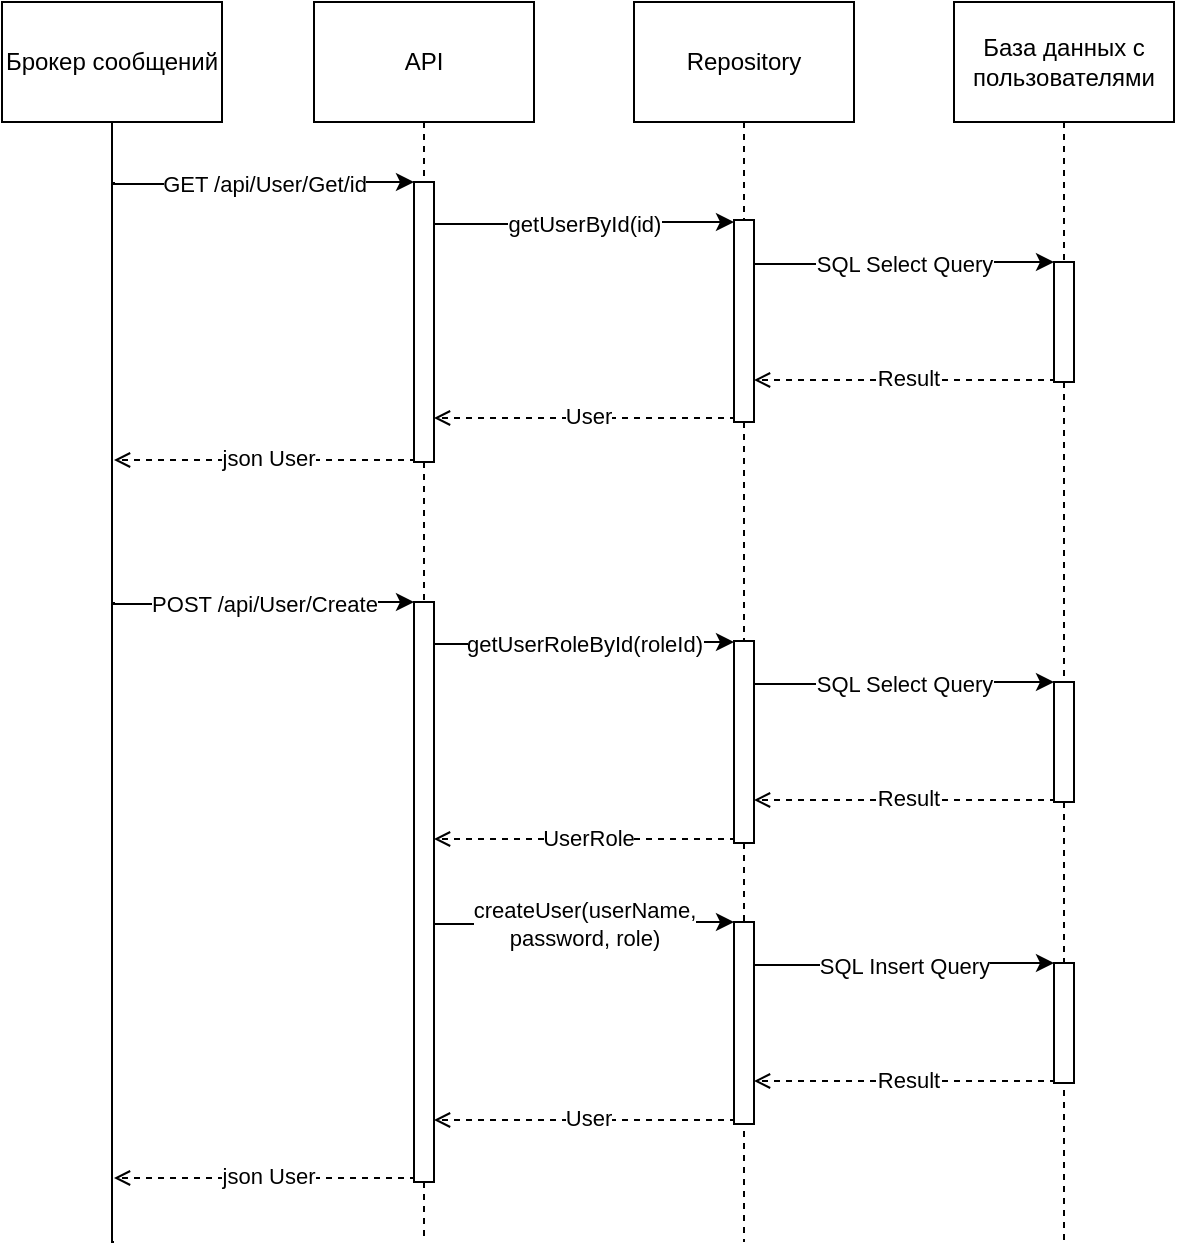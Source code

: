 <mxfile version="22.1.8" type="device">
  <diagram name="Страница — 1" id="fLDVb-6-kIR-Tvzgchjj">
    <mxGraphModel dx="1434" dy="746" grid="1" gridSize="10" guides="1" tooltips="1" connect="1" arrows="1" fold="1" page="1" pageScale="1" pageWidth="3300" pageHeight="4681" math="0" shadow="0">
      <root>
        <mxCell id="0" />
        <mxCell id="1" parent="0" />
        <mxCell id="EOoUQk5iQUDJc-Z2JOqk-5" style="edgeStyle=orthogonalEdgeStyle;rounded=0;orthogonalLoop=1;jettySize=auto;html=1;exitX=0.5;exitY=1;exitDx=0;exitDy=0;endArrow=none;endFill=0;" edge="1" parent="1" source="EOoUQk5iQUDJc-Z2JOqk-1">
          <mxGeometry relative="1" as="geometry">
            <mxPoint x="280" y="740" as="targetPoint" />
            <Array as="points">
              <mxPoint x="279" y="740" />
            </Array>
          </mxGeometry>
        </mxCell>
        <mxCell id="EOoUQk5iQUDJc-Z2JOqk-1" value="Брокер сообщений" style="rounded=0;whiteSpace=wrap;html=1;" vertex="1" parent="1">
          <mxGeometry x="224" y="120" width="110" height="60" as="geometry" />
        </mxCell>
        <mxCell id="EOoUQk5iQUDJc-Z2JOqk-6" style="edgeStyle=orthogonalEdgeStyle;rounded=0;orthogonalLoop=1;jettySize=auto;html=1;dashed=1;endArrow=none;endFill=0;" edge="1" parent="1" source="EOoUQk5iQUDJc-Z2JOqk-35">
          <mxGeometry relative="1" as="geometry">
            <mxPoint x="435" y="740" as="targetPoint" />
            <Array as="points">
              <mxPoint x="435" y="465" />
              <mxPoint x="436" y="465" />
            </Array>
          </mxGeometry>
        </mxCell>
        <mxCell id="EOoUQk5iQUDJc-Z2JOqk-2" value="API" style="rounded=0;whiteSpace=wrap;html=1;" vertex="1" parent="1">
          <mxGeometry x="380" y="120" width="110" height="60" as="geometry" />
        </mxCell>
        <mxCell id="EOoUQk5iQUDJc-Z2JOqk-3" value="Repository" style="rounded=0;whiteSpace=wrap;html=1;" vertex="1" parent="1">
          <mxGeometry x="540" y="120" width="110" height="60" as="geometry" />
        </mxCell>
        <mxCell id="EOoUQk5iQUDJc-Z2JOqk-4" value="База данных с пользователями" style="rounded=0;whiteSpace=wrap;html=1;" vertex="1" parent="1">
          <mxGeometry x="700" y="120" width="110" height="60" as="geometry" />
        </mxCell>
        <mxCell id="EOoUQk5iQUDJc-Z2JOqk-8" value="" style="edgeStyle=orthogonalEdgeStyle;rounded=0;orthogonalLoop=1;jettySize=auto;html=1;exitX=0.5;exitY=1;exitDx=0;exitDy=0;dashed=1;endArrow=none;endFill=0;" edge="1" parent="1" source="EOoUQk5iQUDJc-Z2JOqk-2" target="EOoUQk5iQUDJc-Z2JOqk-7">
          <mxGeometry relative="1" as="geometry">
            <mxPoint x="435" y="640" as="targetPoint" />
            <mxPoint x="435" y="180" as="sourcePoint" />
            <Array as="points">
              <mxPoint x="435" y="220" />
              <mxPoint x="435" y="220" />
            </Array>
          </mxGeometry>
        </mxCell>
        <mxCell id="EOoUQk5iQUDJc-Z2JOqk-7" value="" style="html=1;points=[[0,0,0,0,5],[0,1,0,0,-5],[1,0,0,0,5],[1,1,0,0,-5]];perimeter=orthogonalPerimeter;outlineConnect=0;targetShapes=umlLifeline;portConstraint=eastwest;newEdgeStyle={&quot;curved&quot;:0,&quot;rounded&quot;:0};" vertex="1" parent="1">
          <mxGeometry x="430" y="210" width="10" height="140" as="geometry" />
        </mxCell>
        <mxCell id="EOoUQk5iQUDJc-Z2JOqk-10" value="" style="endArrow=classic;html=1;rounded=0;edgeStyle=orthogonalEdgeStyle;" edge="1" parent="1" target="EOoUQk5iQUDJc-Z2JOqk-7">
          <mxGeometry relative="1" as="geometry">
            <mxPoint x="280" y="210" as="sourcePoint" />
            <mxPoint x="420" y="211" as="targetPoint" />
            <Array as="points">
              <mxPoint x="280" y="211" />
              <mxPoint x="356" y="211" />
              <mxPoint x="356" y="210" />
            </Array>
          </mxGeometry>
        </mxCell>
        <mxCell id="EOoUQk5iQUDJc-Z2JOqk-11" value="GET /api/User/Get/id" style="edgeLabel;resizable=0;html=1;align=center;verticalAlign=middle;" connectable="0" vertex="1" parent="EOoUQk5iQUDJc-Z2JOqk-10">
          <mxGeometry relative="1" as="geometry" />
        </mxCell>
        <mxCell id="EOoUQk5iQUDJc-Z2JOqk-14" value="" style="endArrow=classic;html=1;rounded=0;edgeStyle=orthogonalEdgeStyle;" edge="1" parent="1">
          <mxGeometry relative="1" as="geometry">
            <mxPoint x="440" y="230" as="sourcePoint" />
            <mxPoint x="590" y="230" as="targetPoint" />
            <Array as="points">
              <mxPoint x="440" y="231" />
              <mxPoint x="516" y="231" />
              <mxPoint x="516" y="230" />
            </Array>
          </mxGeometry>
        </mxCell>
        <mxCell id="EOoUQk5iQUDJc-Z2JOqk-15" value="getUserById(id)" style="edgeLabel;resizable=0;html=1;align=center;verticalAlign=middle;" connectable="0" vertex="1" parent="EOoUQk5iQUDJc-Z2JOqk-14">
          <mxGeometry relative="1" as="geometry" />
        </mxCell>
        <mxCell id="EOoUQk5iQUDJc-Z2JOqk-16" style="edgeStyle=orthogonalEdgeStyle;rounded=0;orthogonalLoop=1;jettySize=auto;html=1;dashed=1;endArrow=none;endFill=0;exitX=0.5;exitY=1;exitDx=0;exitDy=0;" edge="1" parent="1" source="EOoUQk5iQUDJc-Z2JOqk-44">
          <mxGeometry relative="1" as="geometry">
            <mxPoint x="595" y="740" as="targetPoint" />
            <mxPoint x="620" y="300" as="sourcePoint" />
            <Array as="points">
              <mxPoint x="595" y="640" />
            </Array>
          </mxGeometry>
        </mxCell>
        <mxCell id="EOoUQk5iQUDJc-Z2JOqk-18" value="" style="edgeStyle=orthogonalEdgeStyle;rounded=0;orthogonalLoop=1;jettySize=auto;html=1;dashed=1;endArrow=none;endFill=0;exitX=0.5;exitY=1;exitDx=0;exitDy=0;" edge="1" parent="1" source="EOoUQk5iQUDJc-Z2JOqk-3" target="EOoUQk5iQUDJc-Z2JOqk-17">
          <mxGeometry relative="1" as="geometry">
            <mxPoint x="595" y="640" as="targetPoint" />
            <mxPoint x="595" y="180" as="sourcePoint" />
            <Array as="points">
              <mxPoint x="595" y="250" />
              <mxPoint x="595" y="250" />
            </Array>
          </mxGeometry>
        </mxCell>
        <mxCell id="EOoUQk5iQUDJc-Z2JOqk-17" value="" style="html=1;points=[[0,0,0,0,5],[0,1,0,0,-5],[1,0,0,0,5],[1,1,0,0,-5]];perimeter=orthogonalPerimeter;outlineConnect=0;targetShapes=umlLifeline;portConstraint=eastwest;newEdgeStyle={&quot;curved&quot;:0,&quot;rounded&quot;:0};" vertex="1" parent="1">
          <mxGeometry x="590" y="229" width="10" height="101" as="geometry" />
        </mxCell>
        <mxCell id="EOoUQk5iQUDJc-Z2JOqk-19" value="" style="edgeStyle=orthogonalEdgeStyle;rounded=0;orthogonalLoop=1;jettySize=auto;html=1;dashed=1;endArrow=none;endFill=0;exitX=0.5;exitY=1;exitDx=0;exitDy=0;" edge="1" parent="1" source="EOoUQk5iQUDJc-Z2JOqk-23">
          <mxGeometry relative="1" as="geometry">
            <mxPoint x="755" y="740" as="targetPoint" />
            <mxPoint x="585" y="190" as="sourcePoint" />
            <Array as="points">
              <mxPoint x="755" y="640" />
            </Array>
          </mxGeometry>
        </mxCell>
        <mxCell id="EOoUQk5iQUDJc-Z2JOqk-21" value="" style="endArrow=classic;html=1;rounded=0;edgeStyle=orthogonalEdgeStyle;" edge="1" parent="1">
          <mxGeometry relative="1" as="geometry">
            <mxPoint x="600" y="250" as="sourcePoint" />
            <mxPoint x="750" y="250" as="targetPoint" />
            <Array as="points">
              <mxPoint x="600" y="251" />
              <mxPoint x="676" y="251" />
              <mxPoint x="676" y="250" />
            </Array>
          </mxGeometry>
        </mxCell>
        <mxCell id="EOoUQk5iQUDJc-Z2JOqk-22" value="SQL Select Query" style="edgeLabel;resizable=0;html=1;align=center;verticalAlign=middle;" connectable="0" vertex="1" parent="EOoUQk5iQUDJc-Z2JOqk-21">
          <mxGeometry relative="1" as="geometry" />
        </mxCell>
        <mxCell id="EOoUQk5iQUDJc-Z2JOqk-24" value="" style="edgeStyle=orthogonalEdgeStyle;rounded=0;orthogonalLoop=1;jettySize=auto;html=1;dashed=1;endArrow=none;endFill=0;exitX=0.5;exitY=1;exitDx=0;exitDy=0;" edge="1" parent="1" source="EOoUQk5iQUDJc-Z2JOqk-4" target="EOoUQk5iQUDJc-Z2JOqk-23">
          <mxGeometry relative="1" as="geometry">
            <mxPoint x="755" y="640" as="targetPoint" />
            <mxPoint x="755" y="180" as="sourcePoint" />
            <Array as="points">
              <mxPoint x="755" y="260" />
              <mxPoint x="755" y="260" />
            </Array>
          </mxGeometry>
        </mxCell>
        <mxCell id="EOoUQk5iQUDJc-Z2JOqk-23" value="" style="html=1;points=[[0,0,0,0,5],[0,1,0,0,-5],[1,0,0,0,5],[1,1,0,0,-5]];perimeter=orthogonalPerimeter;outlineConnect=0;targetShapes=umlLifeline;portConstraint=eastwest;newEdgeStyle={&quot;curved&quot;:0,&quot;rounded&quot;:0};" vertex="1" parent="1">
          <mxGeometry x="750" y="250" width="10" height="60" as="geometry" />
        </mxCell>
        <mxCell id="EOoUQk5iQUDJc-Z2JOqk-25" value="" style="endArrow=open;html=1;rounded=0;edgeStyle=orthogonalEdgeStyle;dashed=1;endFill=0;" edge="1" parent="1">
          <mxGeometry relative="1" as="geometry">
            <mxPoint x="750" y="308" as="sourcePoint" />
            <mxPoint x="600" y="309" as="targetPoint" />
            <Array as="points">
              <mxPoint x="750" y="309" />
            </Array>
          </mxGeometry>
        </mxCell>
        <mxCell id="EOoUQk5iQUDJc-Z2JOqk-28" value="Result" style="edgeLabel;html=1;align=center;verticalAlign=middle;resizable=0;points=[];" vertex="1" connectable="0" parent="EOoUQk5iQUDJc-Z2JOqk-25">
          <mxGeometry x="-0.073" y="2" relative="1" as="geometry">
            <mxPoint x="-4" y="-3" as="offset" />
          </mxGeometry>
        </mxCell>
        <mxCell id="EOoUQk5iQUDJc-Z2JOqk-29" value="" style="endArrow=open;html=1;rounded=0;edgeStyle=orthogonalEdgeStyle;dashed=1;endFill=0;" edge="1" parent="1">
          <mxGeometry relative="1" as="geometry">
            <mxPoint x="590" y="327" as="sourcePoint" />
            <mxPoint x="440" y="328" as="targetPoint" />
            <Array as="points">
              <mxPoint x="590" y="328" />
            </Array>
          </mxGeometry>
        </mxCell>
        <mxCell id="EOoUQk5iQUDJc-Z2JOqk-30" value="User" style="edgeLabel;html=1;align=center;verticalAlign=middle;resizable=0;points=[];" vertex="1" connectable="0" parent="EOoUQk5iQUDJc-Z2JOqk-29">
          <mxGeometry x="-0.073" y="2" relative="1" as="geometry">
            <mxPoint x="-4" y="-3" as="offset" />
          </mxGeometry>
        </mxCell>
        <mxCell id="EOoUQk5iQUDJc-Z2JOqk-31" value="" style="endArrow=open;html=1;rounded=0;edgeStyle=orthogonalEdgeStyle;dashed=1;endFill=0;" edge="1" parent="1">
          <mxGeometry relative="1" as="geometry">
            <mxPoint x="430" y="348" as="sourcePoint" />
            <mxPoint x="280" y="349" as="targetPoint" />
            <Array as="points">
              <mxPoint x="430" y="349" />
            </Array>
          </mxGeometry>
        </mxCell>
        <mxCell id="EOoUQk5iQUDJc-Z2JOqk-32" value="json User" style="edgeLabel;html=1;align=center;verticalAlign=middle;resizable=0;points=[];" vertex="1" connectable="0" parent="EOoUQk5iQUDJc-Z2JOqk-31">
          <mxGeometry x="-0.073" y="2" relative="1" as="geometry">
            <mxPoint x="-4" y="-3" as="offset" />
          </mxGeometry>
        </mxCell>
        <mxCell id="EOoUQk5iQUDJc-Z2JOqk-33" value="" style="endArrow=classic;html=1;rounded=0;edgeStyle=orthogonalEdgeStyle;" edge="1" parent="1">
          <mxGeometry relative="1" as="geometry">
            <mxPoint x="280" y="420" as="sourcePoint" />
            <mxPoint x="430" y="420" as="targetPoint" />
            <Array as="points">
              <mxPoint x="280" y="421" />
              <mxPoint x="356" y="421" />
              <mxPoint x="356" y="420" />
            </Array>
          </mxGeometry>
        </mxCell>
        <mxCell id="EOoUQk5iQUDJc-Z2JOqk-34" value="POST /api/User/Create" style="edgeLabel;resizable=0;html=1;align=center;verticalAlign=middle;" connectable="0" vertex="1" parent="EOoUQk5iQUDJc-Z2JOqk-33">
          <mxGeometry relative="1" as="geometry" />
        </mxCell>
        <mxCell id="EOoUQk5iQUDJc-Z2JOqk-36" value="" style="edgeStyle=orthogonalEdgeStyle;rounded=0;orthogonalLoop=1;jettySize=auto;html=1;dashed=1;endArrow=none;endFill=0;" edge="1" parent="1" source="EOoUQk5iQUDJc-Z2JOqk-7" target="EOoUQk5iQUDJc-Z2JOqk-35">
          <mxGeometry relative="1" as="geometry">
            <mxPoint x="435" y="640" as="targetPoint" />
            <mxPoint x="435" y="350" as="sourcePoint" />
            <Array as="points">
              <mxPoint x="435" y="330" />
              <mxPoint x="435" y="330" />
            </Array>
          </mxGeometry>
        </mxCell>
        <mxCell id="EOoUQk5iQUDJc-Z2JOqk-35" value="" style="html=1;points=[[0,0,0,0,5],[0,1,0,0,-5],[1,0,0,0,5],[1,1,0,0,-5]];perimeter=orthogonalPerimeter;outlineConnect=0;targetShapes=umlLifeline;portConstraint=eastwest;newEdgeStyle={&quot;curved&quot;:0,&quot;rounded&quot;:0};" vertex="1" parent="1">
          <mxGeometry x="430" y="420" width="10" height="290" as="geometry" />
        </mxCell>
        <mxCell id="EOoUQk5iQUDJc-Z2JOqk-37" value="" style="endArrow=classic;html=1;rounded=0;edgeStyle=orthogonalEdgeStyle;" edge="1" parent="1">
          <mxGeometry relative="1" as="geometry">
            <mxPoint x="440" y="580" as="sourcePoint" />
            <mxPoint x="590" y="580" as="targetPoint" />
            <Array as="points">
              <mxPoint x="440" y="581" />
              <mxPoint x="516" y="581" />
              <mxPoint x="516" y="580" />
            </Array>
          </mxGeometry>
        </mxCell>
        <mxCell id="EOoUQk5iQUDJc-Z2JOqk-38" value="&lt;div&gt;createUser(userName,&lt;/div&gt;&lt;div&gt;password, role)&lt;/div&gt;" style="edgeLabel;resizable=0;html=1;align=center;verticalAlign=middle;" connectable="0" vertex="1" parent="EOoUQk5iQUDJc-Z2JOqk-37">
          <mxGeometry relative="1" as="geometry" />
        </mxCell>
        <mxCell id="EOoUQk5iQUDJc-Z2JOqk-42" value="" style="endArrow=classic;html=1;rounded=0;edgeStyle=orthogonalEdgeStyle;" edge="1" parent="1">
          <mxGeometry relative="1" as="geometry">
            <mxPoint x="440" y="440" as="sourcePoint" />
            <mxPoint x="590" y="440" as="targetPoint" />
            <Array as="points">
              <mxPoint x="440" y="441" />
              <mxPoint x="516" y="441" />
              <mxPoint x="516" y="440" />
            </Array>
          </mxGeometry>
        </mxCell>
        <mxCell id="EOoUQk5iQUDJc-Z2JOqk-43" value="getUserRoleById(roleId)" style="edgeLabel;resizable=0;html=1;align=center;verticalAlign=middle;" connectable="0" vertex="1" parent="EOoUQk5iQUDJc-Z2JOqk-42">
          <mxGeometry relative="1" as="geometry" />
        </mxCell>
        <mxCell id="EOoUQk5iQUDJc-Z2JOqk-45" value="" style="edgeStyle=orthogonalEdgeStyle;rounded=0;orthogonalLoop=1;jettySize=auto;html=1;dashed=1;endArrow=none;endFill=0;exitX=0.5;exitY=1;exitDx=0;exitDy=0;" edge="1" parent="1" source="EOoUQk5iQUDJc-Z2JOqk-17" target="EOoUQk5iQUDJc-Z2JOqk-44">
          <mxGeometry relative="1" as="geometry">
            <mxPoint x="595" y="640" as="targetPoint" />
            <mxPoint x="595" y="330" as="sourcePoint" />
            <Array as="points">
              <mxPoint x="595" y="440" />
              <mxPoint x="595" y="440" />
            </Array>
          </mxGeometry>
        </mxCell>
        <mxCell id="EOoUQk5iQUDJc-Z2JOqk-44" value="" style="html=1;points=[[0,0,0,0,5],[0,1,0,0,-5],[1,0,0,0,5],[1,1,0,0,-5]];perimeter=orthogonalPerimeter;outlineConnect=0;targetShapes=umlLifeline;portConstraint=eastwest;newEdgeStyle={&quot;curved&quot;:0,&quot;rounded&quot;:0};" vertex="1" parent="1">
          <mxGeometry x="590" y="439.5" width="10" height="101" as="geometry" />
        </mxCell>
        <mxCell id="EOoUQk5iQUDJc-Z2JOqk-46" value="" style="endArrow=classic;html=1;rounded=0;edgeStyle=orthogonalEdgeStyle;" edge="1" parent="1">
          <mxGeometry relative="1" as="geometry">
            <mxPoint x="600" y="460" as="sourcePoint" />
            <mxPoint x="750" y="460" as="targetPoint" />
            <Array as="points">
              <mxPoint x="600" y="461" />
              <mxPoint x="676" y="461" />
              <mxPoint x="676" y="460" />
            </Array>
          </mxGeometry>
        </mxCell>
        <mxCell id="EOoUQk5iQUDJc-Z2JOqk-47" value="SQL Select Query" style="edgeLabel;resizable=0;html=1;align=center;verticalAlign=middle;" connectable="0" vertex="1" parent="EOoUQk5iQUDJc-Z2JOqk-46">
          <mxGeometry relative="1" as="geometry" />
        </mxCell>
        <mxCell id="EOoUQk5iQUDJc-Z2JOqk-48" value="" style="html=1;points=[[0,0,0,0,5],[0,1,0,0,-5],[1,0,0,0,5],[1,1,0,0,-5]];perimeter=orthogonalPerimeter;outlineConnect=0;targetShapes=umlLifeline;portConstraint=eastwest;newEdgeStyle={&quot;curved&quot;:0,&quot;rounded&quot;:0};" vertex="1" parent="1">
          <mxGeometry x="750" y="460" width="10" height="60" as="geometry" />
        </mxCell>
        <mxCell id="EOoUQk5iQUDJc-Z2JOqk-49" value="" style="endArrow=open;html=1;rounded=0;edgeStyle=orthogonalEdgeStyle;dashed=1;endFill=0;" edge="1" parent="1">
          <mxGeometry relative="1" as="geometry">
            <mxPoint x="750" y="518" as="sourcePoint" />
            <mxPoint x="600" y="519" as="targetPoint" />
            <Array as="points">
              <mxPoint x="750" y="519" />
            </Array>
          </mxGeometry>
        </mxCell>
        <mxCell id="EOoUQk5iQUDJc-Z2JOqk-50" value="Result" style="edgeLabel;html=1;align=center;verticalAlign=middle;resizable=0;points=[];" vertex="1" connectable="0" parent="EOoUQk5iQUDJc-Z2JOqk-49">
          <mxGeometry x="-0.073" y="2" relative="1" as="geometry">
            <mxPoint x="-4" y="-3" as="offset" />
          </mxGeometry>
        </mxCell>
        <mxCell id="EOoUQk5iQUDJc-Z2JOqk-51" value="" style="endArrow=open;html=1;rounded=0;edgeStyle=orthogonalEdgeStyle;dashed=1;endFill=0;" edge="1" parent="1">
          <mxGeometry relative="1" as="geometry">
            <mxPoint x="590" y="537.5" as="sourcePoint" />
            <mxPoint x="440" y="538.5" as="targetPoint" />
            <Array as="points">
              <mxPoint x="590" y="538.5" />
            </Array>
          </mxGeometry>
        </mxCell>
        <mxCell id="EOoUQk5iQUDJc-Z2JOqk-52" value="UserRole" style="edgeLabel;html=1;align=center;verticalAlign=middle;resizable=0;points=[];" vertex="1" connectable="0" parent="EOoUQk5iQUDJc-Z2JOqk-51">
          <mxGeometry x="-0.073" y="2" relative="1" as="geometry">
            <mxPoint x="-4" y="-3" as="offset" />
          </mxGeometry>
        </mxCell>
        <mxCell id="EOoUQk5iQUDJc-Z2JOqk-53" value="" style="html=1;points=[[0,0,0,0,5],[0,1,0,0,-5],[1,0,0,0,5],[1,1,0,0,-5]];perimeter=orthogonalPerimeter;outlineConnect=0;targetShapes=umlLifeline;portConstraint=eastwest;newEdgeStyle={&quot;curved&quot;:0,&quot;rounded&quot;:0};" vertex="1" parent="1">
          <mxGeometry x="590" y="580" width="10" height="101" as="geometry" />
        </mxCell>
        <mxCell id="EOoUQk5iQUDJc-Z2JOqk-54" value="" style="endArrow=classic;html=1;rounded=0;edgeStyle=orthogonalEdgeStyle;" edge="1" parent="1">
          <mxGeometry relative="1" as="geometry">
            <mxPoint x="600" y="600.5" as="sourcePoint" />
            <mxPoint x="750" y="600.5" as="targetPoint" />
            <Array as="points">
              <mxPoint x="600" y="601.5" />
              <mxPoint x="676" y="601.5" />
              <mxPoint x="676" y="600.5" />
            </Array>
          </mxGeometry>
        </mxCell>
        <mxCell id="EOoUQk5iQUDJc-Z2JOqk-55" value="SQL Insert Query" style="edgeLabel;resizable=0;html=1;align=center;verticalAlign=middle;" connectable="0" vertex="1" parent="EOoUQk5iQUDJc-Z2JOqk-54">
          <mxGeometry relative="1" as="geometry" />
        </mxCell>
        <mxCell id="EOoUQk5iQUDJc-Z2JOqk-56" value="" style="html=1;points=[[0,0,0,0,5],[0,1,0,0,-5],[1,0,0,0,5],[1,1,0,0,-5]];perimeter=orthogonalPerimeter;outlineConnect=0;targetShapes=umlLifeline;portConstraint=eastwest;newEdgeStyle={&quot;curved&quot;:0,&quot;rounded&quot;:0};" vertex="1" parent="1">
          <mxGeometry x="750" y="600.5" width="10" height="60" as="geometry" />
        </mxCell>
        <mxCell id="EOoUQk5iQUDJc-Z2JOqk-57" value="" style="endArrow=open;html=1;rounded=0;edgeStyle=orthogonalEdgeStyle;dashed=1;endFill=0;" edge="1" parent="1">
          <mxGeometry relative="1" as="geometry">
            <mxPoint x="750" y="658.5" as="sourcePoint" />
            <mxPoint x="600" y="659.5" as="targetPoint" />
            <Array as="points">
              <mxPoint x="750" y="659.5" />
            </Array>
          </mxGeometry>
        </mxCell>
        <mxCell id="EOoUQk5iQUDJc-Z2JOqk-58" value="Result" style="edgeLabel;html=1;align=center;verticalAlign=middle;resizable=0;points=[];" vertex="1" connectable="0" parent="EOoUQk5iQUDJc-Z2JOqk-57">
          <mxGeometry x="-0.073" y="2" relative="1" as="geometry">
            <mxPoint x="-4" y="-3" as="offset" />
          </mxGeometry>
        </mxCell>
        <mxCell id="EOoUQk5iQUDJc-Z2JOqk-59" value="" style="endArrow=open;html=1;rounded=0;edgeStyle=orthogonalEdgeStyle;dashed=1;endFill=0;" edge="1" parent="1">
          <mxGeometry relative="1" as="geometry">
            <mxPoint x="590" y="678" as="sourcePoint" />
            <mxPoint x="440" y="679" as="targetPoint" />
            <Array as="points">
              <mxPoint x="590" y="679" />
            </Array>
          </mxGeometry>
        </mxCell>
        <mxCell id="EOoUQk5iQUDJc-Z2JOqk-60" value="User" style="edgeLabel;html=1;align=center;verticalAlign=middle;resizable=0;points=[];" vertex="1" connectable="0" parent="EOoUQk5iQUDJc-Z2JOqk-59">
          <mxGeometry x="-0.073" y="2" relative="1" as="geometry">
            <mxPoint x="-4" y="-3" as="offset" />
          </mxGeometry>
        </mxCell>
        <mxCell id="EOoUQk5iQUDJc-Z2JOqk-61" value="" style="endArrow=open;html=1;rounded=0;edgeStyle=orthogonalEdgeStyle;dashed=1;endFill=0;" edge="1" parent="1">
          <mxGeometry relative="1" as="geometry">
            <mxPoint x="430" y="707" as="sourcePoint" />
            <mxPoint x="280" y="708" as="targetPoint" />
            <Array as="points">
              <mxPoint x="430" y="708" />
            </Array>
          </mxGeometry>
        </mxCell>
        <mxCell id="EOoUQk5iQUDJc-Z2JOqk-62" value="json User" style="edgeLabel;html=1;align=center;verticalAlign=middle;resizable=0;points=[];" vertex="1" connectable="0" parent="EOoUQk5iQUDJc-Z2JOqk-61">
          <mxGeometry x="-0.073" y="2" relative="1" as="geometry">
            <mxPoint x="-4" y="-3" as="offset" />
          </mxGeometry>
        </mxCell>
      </root>
    </mxGraphModel>
  </diagram>
</mxfile>
